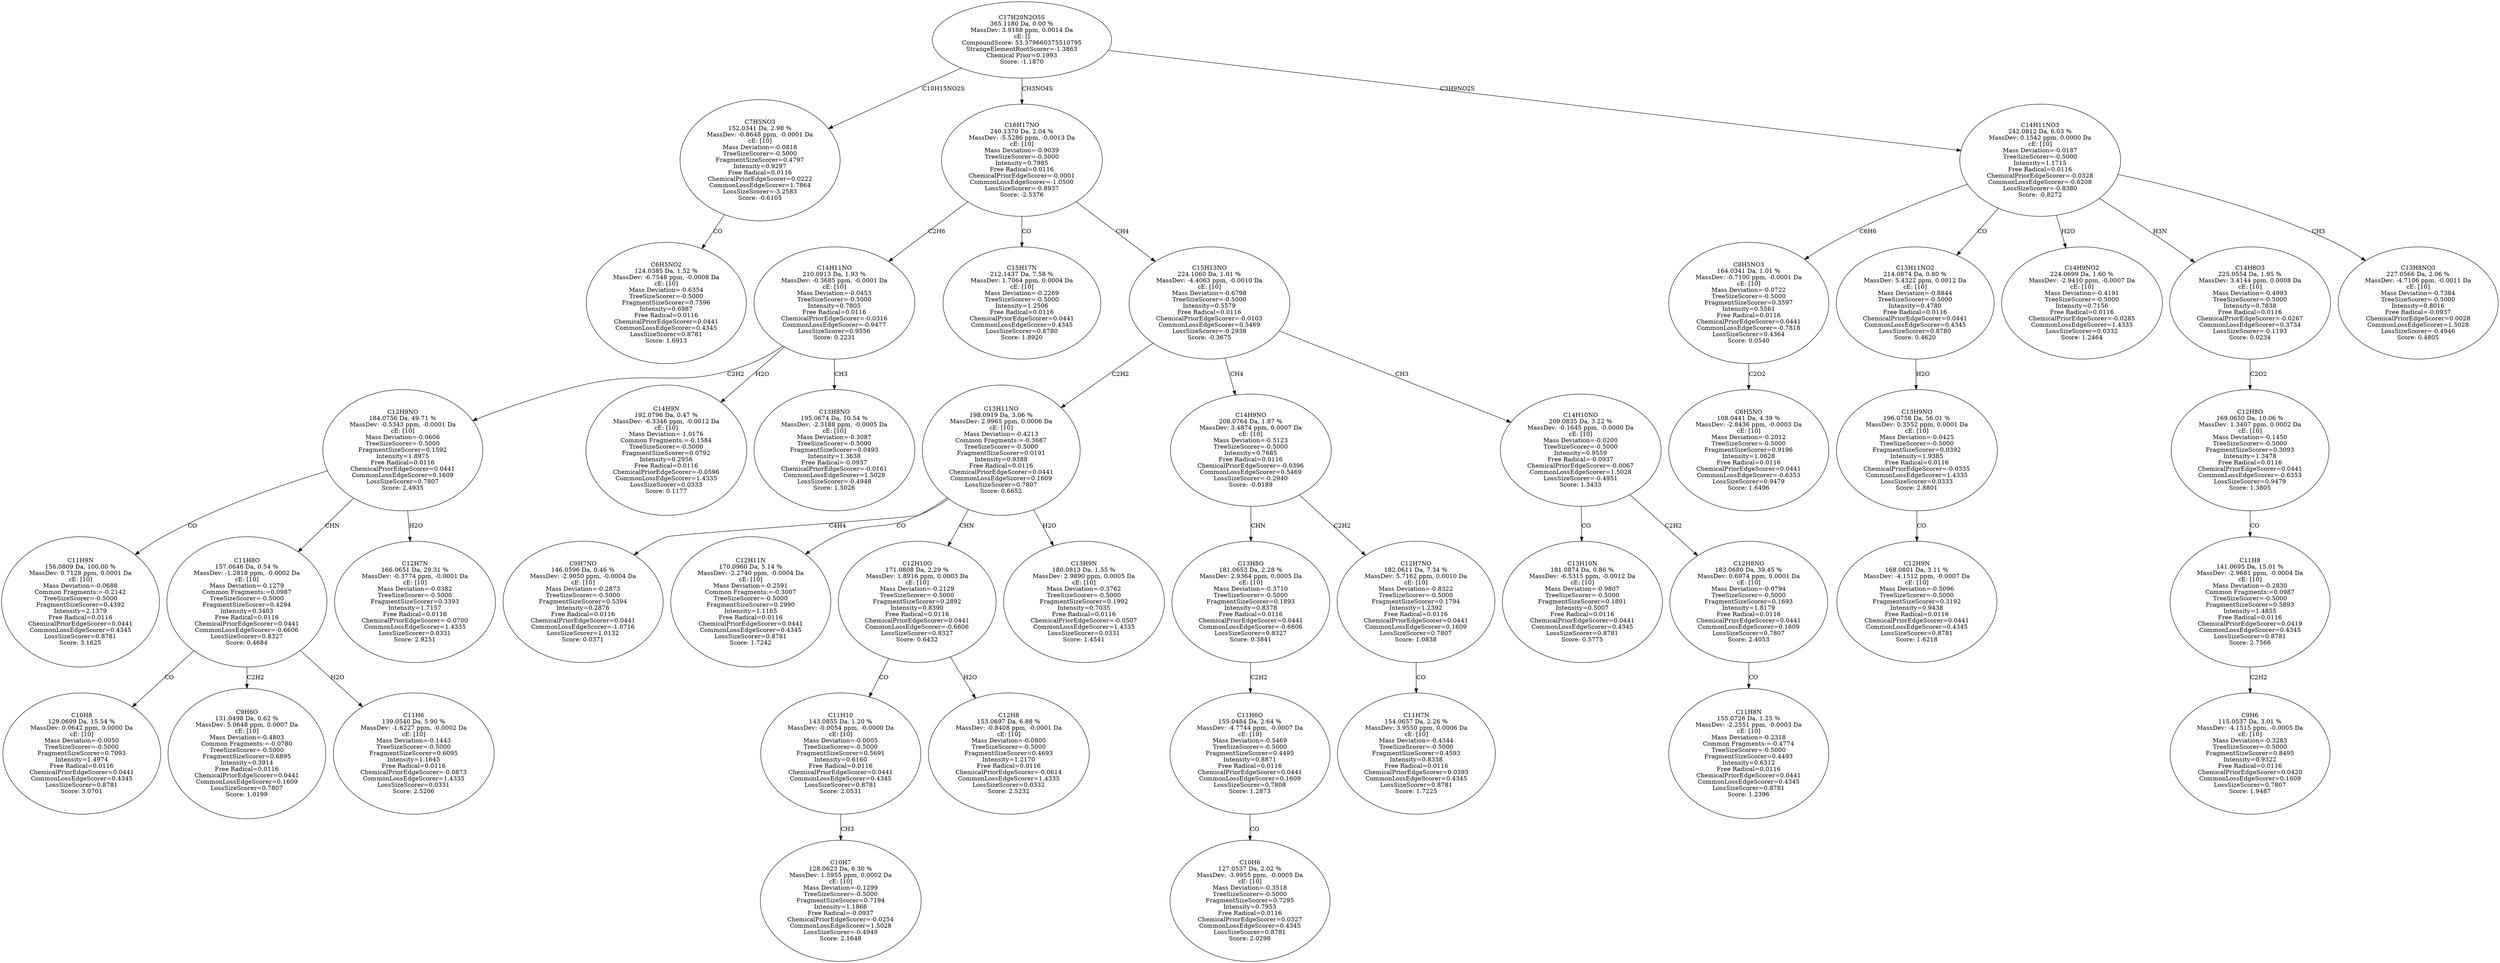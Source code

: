 strict digraph {
v1 [label="C6H5NO2\n124.0385 Da, 1.52 %\nMassDev: -6.7548 ppm, -0.0008 Da\ncE: [10]\nMass Deviation=-0.6354\nTreeSizeScorer=-0.5000\nFragmentSizeScorer=0.7596\nIntensity=0.6987\nFree Radical=0.0116\nChemicalPriorEdgeScorer=0.0441\nCommonLossEdgeScorer=0.4345\nLossSizeScorer=0.8781\nScore: 1.6913"];
v2 [label="C7H5NO3\n152.0341 Da, 2.98 %\nMassDev: -0.8648 ppm, -0.0001 Da\ncE: [10]\nMass Deviation=-0.0818\nTreeSizeScorer=-0.5000\nFragmentSizeScorer=0.4797\nIntensity=0.9297\nFree Radical=0.0116\nChemicalPriorEdgeScorer=0.0222\nCommonLossEdgeScorer=1.7864\nLossSizeScorer=-3.2583\nScore: -0.6105"];
v3 [label="C11H9N\n156.0809 Da, 100.00 %\nMassDev: 0.7128 ppm, 0.0001 Da\ncE: [10]\nMass Deviation=-0.0688\nCommon Fragments:=-0.2142\nTreeSizeScorer=-0.5000\nFragmentSizeScorer=0.4392\nIntensity=2.1379\nFree Radical=0.0116\nChemicalPriorEdgeScorer=0.0441\nCommonLossEdgeScorer=0.4345\nLossSizeScorer=0.8781\nScore: 3.1625"];
v4 [label="C10H8\n129.0699 Da, 15.54 %\nMassDev: 0.0642 ppm, 0.0000 Da\ncE: [10]\nMass Deviation=-0.0050\nTreeSizeScorer=-0.5000\nFragmentSizeScorer=0.7093\nIntensity=1.4974\nFree Radical=0.0116\nChemicalPriorEdgeScorer=0.0441\nCommonLossEdgeScorer=0.4345\nLossSizeScorer=0.8781\nScore: 3.0701"];
v5 [label="C9H6O\n131.0498 Da, 0.62 %\nMassDev: 5.0648 ppm, 0.0007 Da\ncE: [10]\nMass Deviation=-0.4803\nCommon Fragments:=-0.0780\nTreeSizeScorer=-0.5000\nFragmentSizeScorer=0.6895\nIntensity=0.3914\nFree Radical=0.0116\nChemicalPriorEdgeScorer=0.0441\nCommonLossEdgeScorer=0.1609\nLossSizeScorer=0.7807\nScore: 1.0199"];
v6 [label="C11H6\n139.0540 Da, 5.90 %\nMassDev: -1.6227 ppm, -0.0002 Da\ncE: [10]\nMass Deviation=-0.1443\nTreeSizeScorer=-0.5000\nFragmentSizeScorer=0.6095\nIntensity=1.1645\nFree Radical=0.0116\nChemicalPriorEdgeScorer=-0.0873\nCommonLossEdgeScorer=1.4335\nLossSizeScorer=0.0331\nScore: 2.5206"];
v7 [label="C11H8O\n157.0646 Da, 0.54 %\nMassDev: -1.2818 ppm, -0.0002 Da\ncE: [10]\nMass Deviation=-0.1279\nCommon Fragments:=0.0987\nTreeSizeScorer=-0.5000\nFragmentSizeScorer=0.4294\nIntensity=0.3403\nFree Radical=0.0116\nChemicalPriorEdgeScorer=0.0441\nCommonLossEdgeScorer=-0.6606\nLossSizeScorer=0.8327\nScore: 0.4684"];
v8 [label="C12H7N\n166.0651 Da, 29.31 %\nMassDev: -0.3774 ppm, -0.0001 Da\ncE: [10]\nMass Deviation=-0.0382\nTreeSizeScorer=-0.5000\nFragmentSizeScorer=0.3393\nIntensity=1.7157\nFree Radical=0.0116\nChemicalPriorEdgeScorer=-0.0700\nCommonLossEdgeScorer=1.4335\nLossSizeScorer=0.0331\nScore: 2.9251"];
v9 [label="C12H9NO\n184.0756 Da, 49.71 %\nMassDev: -0.5343 ppm, -0.0001 Da\ncE: [10]\nMass Deviation=-0.0606\nTreeSizeScorer=-0.5000\nFragmentSizeScorer=0.1592\nIntensity=1.8975\nFree Radical=0.0116\nChemicalPriorEdgeScorer=0.0441\nCommonLossEdgeScorer=0.1609\nLossSizeScorer=0.7807\nScore: 2.4935"];
v10 [label="C14H9N\n192.0796 Da, 0.47 %\nMassDev: -6.3346 ppm, -0.0012 Da\ncE: [10]\nMass Deviation=-1.0176\nCommon Fragments:=-0.1584\nTreeSizeScorer=-0.5000\nFragmentSizeScorer=0.0792\nIntensity=0.2956\nFree Radical=0.0116\nChemicalPriorEdgeScorer=-0.0596\nCommonLossEdgeScorer=1.4335\nLossSizeScorer=0.0333\nScore: 0.1177"];
v11 [label="C13H8NO\n195.0674 Da, 10.54 %\nMassDev: -2.3188 ppm, -0.0005 Da\ncE: [10]\nMass Deviation=-0.3087\nTreeSizeScorer=-0.5000\nFragmentSizeScorer=0.0493\nIntensity=1.3638\nFree Radical=-0.0937\nChemicalPriorEdgeScorer=-0.0161\nCommonLossEdgeScorer=1.5028\nLossSizeScorer=-0.4948\nScore: 1.5026"];
v12 [label="C14H11NO\n210.0913 Da, 1.93 %\nMassDev: -0.3685 ppm, -0.0001 Da\ncE: [10]\nMass Deviation=-0.0453\nTreeSizeScorer=-0.5000\nIntensity=0.7805\nFree Radical=0.0116\nChemicalPriorEdgeScorer=-0.0316\nCommonLossEdgeScorer=-0.9477\nLossSizeScorer=0.9556\nScore: 0.2231"];
v13 [label="C15H17N\n212.1437 Da, 7.58 %\nMassDev: 1.7064 ppm, 0.0004 Da\ncE: [10]\nMass Deviation=-0.2269\nTreeSizeScorer=-0.5000\nIntensity=1.2506\nFree Radical=0.0116\nChemicalPriorEdgeScorer=0.0441\nCommonLossEdgeScorer=0.4345\nLossSizeScorer=0.8780\nScore: 1.8920"];
v14 [label="C9H7NO\n146.0596 Da, 0.46 %\nMassDev: -2.9050 ppm, -0.0004 Da\ncE: [10]\nMass Deviation=-0.2873\nTreeSizeScorer=-0.5000\nFragmentSizeScorer=0.5394\nIntensity=0.2876\nFree Radical=0.0116\nChemicalPriorEdgeScorer=0.0441\nCommonLossEdgeScorer=-1.0716\nLossSizeScorer=1.0132\nScore: 0.0371"];
v15 [label="C12H11N\n170.0960 Da, 5.14 %\nMassDev: -2.2740 ppm, -0.0004 Da\ncE: [10]\nMass Deviation=-0.2591\nCommon Fragments:=-0.3007\nTreeSizeScorer=-0.5000\nFragmentSizeScorer=0.2990\nIntensity=1.1165\nFree Radical=0.0116\nChemicalPriorEdgeScorer=0.0441\nCommonLossEdgeScorer=0.4345\nLossSizeScorer=0.8781\nScore: 1.7242"];
v16 [label="C10H7\n128.0623 Da, 6.30 %\nMassDev: 1.5955 ppm, 0.0002 Da\ncE: [10]\nMass Deviation=-0.1299\nTreeSizeScorer=-0.5000\nFragmentSizeScorer=0.7194\nIntensity=1.1866\nFree Radical=-0.0937\nChemicalPriorEdgeScorer=-0.0254\nCommonLossEdgeScorer=1.5028\nLossSizeScorer=-0.4949\nScore: 2.1648"];
v17 [label="C11H10\n143.0855 Da, 1.20 %\nMassDev: -0.0054 ppm, -0.0000 Da\ncE: [10]\nMass Deviation=-0.0005\nTreeSizeScorer=-0.5000\nFragmentSizeScorer=0.5691\nIntensity=0.6160\nFree Radical=0.0116\nChemicalPriorEdgeScorer=0.0441\nCommonLossEdgeScorer=0.4345\nLossSizeScorer=0.8781\nScore: 2.0531"];
v18 [label="C12H8\n153.0697 Da, 6.88 %\nMassDev: -0.8408 ppm, -0.0001 Da\ncE: [10]\nMass Deviation=-0.0800\nTreeSizeScorer=-0.5000\nFragmentSizeScorer=0.4693\nIntensity=1.2170\nFree Radical=0.0116\nChemicalPriorEdgeScorer=-0.0614\nCommonLossEdgeScorer=1.4335\nLossSizeScorer=0.0332\nScore: 2.5232"];
v19 [label="C12H10O\n171.0808 Da, 2.29 %\nMassDev: 1.8916 ppm, 0.0003 Da\ncE: [10]\nMass Deviation=-0.2129\nTreeSizeScorer=-0.5000\nFragmentSizeScorer=0.2892\nIntensity=0.8390\nFree Radical=0.0116\nChemicalPriorEdgeScorer=0.0441\nCommonLossEdgeScorer=-0.6606\nLossSizeScorer=0.8327\nScore: 0.6432"];
v20 [label="C13H9N\n180.0813 Da, 1.55 %\nMassDev: 2.9890 ppm, 0.0005 Da\ncE: [10]\nMass Deviation=-0.3762\nTreeSizeScorer=-0.5000\nFragmentSizeScorer=0.1992\nIntensity=0.7035\nFree Radical=0.0116\nChemicalPriorEdgeScorer=-0.0507\nCommonLossEdgeScorer=1.4335\nLossSizeScorer=0.0331\nScore: 1.4541"];
v21 [label="C13H11NO\n198.0919 Da, 3.06 %\nMassDev: 2.9965 ppm, 0.0006 Da\ncE: [10]\nMass Deviation=-0.4213\nCommon Fragments:=-0.3687\nTreeSizeScorer=-0.5000\nFragmentSizeScorer=0.0191\nIntensity=0.9388\nFree Radical=0.0116\nChemicalPriorEdgeScorer=0.0441\nCommonLossEdgeScorer=0.1609\nLossSizeScorer=0.7807\nScore: 0.6652"];
v22 [label="C10H6\n127.0537 Da, 2.02 %\nMassDev: -3.9955 ppm, -0.0005 Da\ncE: [10]\nMass Deviation=-0.3518\nTreeSizeScorer=-0.5000\nFragmentSizeScorer=0.7295\nIntensity=0.7953\nFree Radical=0.0116\nChemicalPriorEdgeScorer=0.0327\nCommonLossEdgeScorer=0.4345\nLossSizeScorer=0.8781\nScore: 2.0298"];
v23 [label="C11H6O\n155.0484 Da, 2.64 %\nMassDev: -4.7744 ppm, -0.0007 Da\ncE: [10]\nMass Deviation=-0.5469\nTreeSizeScorer=-0.5000\nFragmentSizeScorer=0.4495\nIntensity=0.8871\nFree Radical=0.0116\nChemicalPriorEdgeScorer=0.0441\nCommonLossEdgeScorer=0.1609\nLossSizeScorer=0.7808\nScore: 1.2873"];
v24 [label="C13H8O\n181.0653 Da, 2.28 %\nMassDev: 2.9364 ppm, 0.0005 Da\ncE: [10]\nMass Deviation=-0.3710\nTreeSizeScorer=-0.5000\nFragmentSizeScorer=0.1893\nIntensity=0.8378\nFree Radical=0.0116\nChemicalPriorEdgeScorer=0.0441\nCommonLossEdgeScorer=-0.6606\nLossSizeScorer=0.8327\nScore: 0.3841"];
v25 [label="C11H7N\n154.0657 Da, 2.26 %\nMassDev: 3.9550 ppm, 0.0006 Da\ncE: [10]\nMass Deviation=-0.4344\nTreeSizeScorer=-0.5000\nFragmentSizeScorer=0.4593\nIntensity=0.8338\nFree Radical=0.0116\nChemicalPriorEdgeScorer=0.0395\nCommonLossEdgeScorer=0.4345\nLossSizeScorer=0.8781\nScore: 1.7225"];
v26 [label="C12H7NO\n182.0611 Da, 7.34 %\nMassDev: 5.7162 ppm, 0.0010 Da\ncE: [10]\nMass Deviation=-0.8322\nTreeSizeScorer=-0.5000\nFragmentSizeScorer=0.1794\nIntensity=1.2392\nFree Radical=0.0116\nChemicalPriorEdgeScorer=0.0441\nCommonLossEdgeScorer=0.1609\nLossSizeScorer=0.7807\nScore: 1.0838"];
v27 [label="C14H9NO\n208.0764 Da, 1.87 %\nMassDev: 3.4874 ppm, 0.0007 Da\ncE: [10]\nMass Deviation=-0.5123\nTreeSizeScorer=-0.5000\nIntensity=0.7685\nFree Radical=0.0116\nChemicalPriorEdgeScorer=-0.0396\nCommonLossEdgeScorer=0.5469\nLossSizeScorer=-0.2940\nScore: -0.0189"];
v28 [label="C13H10N\n181.0874 Da, 0.86 %\nMassDev: -6.5315 ppm, -0.0012 Da\ncE: [10]\nMass Deviation=-0.9807\nTreeSizeScorer=-0.5000\nFragmentSizeScorer=0.1891\nIntensity=0.5007\nFree Radical=0.0116\nChemicalPriorEdgeScorer=0.0441\nCommonLossEdgeScorer=0.4345\nLossSizeScorer=0.8781\nScore: 0.5775"];
v29 [label="C11H8N\n155.0726 Da, 1.25 %\nMassDev: -2.2551 ppm, -0.0003 Da\ncE: [10]\nMass Deviation=-0.2318\nCommon Fragments:=-0.4774\nTreeSizeScorer=-0.5000\nFragmentSizeScorer=0.4493\nIntensity=0.6312\nFree Radical=0.0116\nChemicalPriorEdgeScorer=0.0441\nCommonLossEdgeScorer=0.4345\nLossSizeScorer=0.8781\nScore: 1.2396"];
v30 [label="C12H8NO\n183.0680 Da, 39.45 %\nMassDev: 0.6974 ppm, 0.0001 Da\ncE: [10]\nMass Deviation=-0.0794\nTreeSizeScorer=-0.5000\nFragmentSizeScorer=0.1693\nIntensity=1.8179\nFree Radical=0.0116\nChemicalPriorEdgeScorer=0.0441\nCommonLossEdgeScorer=0.1609\nLossSizeScorer=0.7807\nScore: 2.4053"];
v31 [label="C14H10NO\n209.0835 Da, 3.22 %\nMassDev: -0.1645 ppm, -0.0000 Da\ncE: [10]\nMass Deviation=-0.0200\nTreeSizeScorer=-0.5000\nIntensity=0.9559\nFree Radical=-0.0937\nChemicalPriorEdgeScorer=-0.0067\nCommonLossEdgeScorer=1.5028\nLossSizeScorer=-0.4951\nScore: 1.3433"];
v32 [label="C15H13NO\n224.1060 Da, 1.01 %\nMassDev: -4.4063 ppm, -0.0010 Da\ncE: [10]\nMass Deviation=-0.6798\nTreeSizeScorer=-0.5000\nIntensity=0.5579\nFree Radical=0.0116\nChemicalPriorEdgeScorer=-0.0103\nCommonLossEdgeScorer=0.5469\nLossSizeScorer=-0.2938\nScore: -0.3675"];
v33 [label="C16H17NO\n240.1370 Da, 2.04 %\nMassDev: -5.5286 ppm, -0.0013 Da\ncE: [10]\nMass Deviation=-0.9039\nTreeSizeScorer=-0.5000\nIntensity=0.7985\nFree Radical=0.0116\nChemicalPriorEdgeScorer=-0.0001\nCommonLossEdgeScorer=-1.0500\nLossSizeScorer=-0.8937\nScore: -2.5376"];
v34 [label="C6H5NO\n108.0441 Da, 4.39 %\nMassDev: -2.8436 ppm, -0.0003 Da\ncE: [10]\nMass Deviation=-0.2012\nTreeSizeScorer=-0.5000\nFragmentSizeScorer=0.9196\nIntensity=1.0628\nFree Radical=0.0116\nChemicalPriorEdgeScorer=0.0441\nCommonLossEdgeScorer=-0.6353\nLossSizeScorer=0.9479\nScore: 1.6496"];
v35 [label="C8H5NO3\n164.0341 Da, 1.01 %\nMassDev: -0.7100 ppm, -0.0001 Da\ncE: [10]\nMass Deviation=-0.0722\nTreeSizeScorer=-0.5000\nFragmentSizeScorer=0.3597\nIntensity=0.5561\nFree Radical=0.0116\nChemicalPriorEdgeScorer=0.0441\nCommonLossEdgeScorer=-0.7818\nLossSizeScorer=0.4364\nScore: 0.0540"];
v36 [label="C12H9N\n168.0801 Da, 3.11 %\nMassDev: -4.1512 ppm, -0.0007 Da\ncE: [10]\nMass Deviation=-0.5096\nTreeSizeScorer=-0.5000\nFragmentSizeScorer=0.3192\nIntensity=0.9438\nFree Radical=0.0116\nChemicalPriorEdgeScorer=0.0441\nCommonLossEdgeScorer=0.4345\nLossSizeScorer=0.8781\nScore: 1.6218"];
v37 [label="C13H9NO\n196.0758 Da, 56.01 %\nMassDev: 0.3552 ppm, 0.0001 Da\ncE: [10]\nMass Deviation=-0.0425\nTreeSizeScorer=-0.5000\nFragmentSizeScorer=0.0392\nIntensity=1.9385\nFree Radical=0.0116\nChemicalPriorEdgeScorer=-0.0335\nCommonLossEdgeScorer=1.4335\nLossSizeScorer=0.0333\nScore: 2.8801"];
v38 [label="C13H11NO2\n214.0874 Da, 0.80 %\nMassDev: 5.4322 ppm, 0.0012 Da\ncE: [10]\nMass Deviation=-0.8844\nTreeSizeScorer=-0.5000\nIntensity=0.4780\nFree Radical=0.0116\nChemicalPriorEdgeScorer=0.0441\nCommonLossEdgeScorer=0.4345\nLossSizeScorer=0.8780\nScore: 0.4620"];
v39 [label="C14H9NO2\n224.0699 Da, 1.60 %\nMassDev: -2.9410 ppm, -0.0007 Da\ncE: [10]\nMass Deviation=-0.4191\nTreeSizeScorer=-0.5000\nIntensity=0.7156\nFree Radical=0.0116\nChemicalPriorEdgeScorer=-0.0285\nCommonLossEdgeScorer=1.4335\nLossSizeScorer=0.0332\nScore: 1.2464"];
v40 [label="C9H6\n115.0537 Da, 3.01 %\nMassDev: -4.1515 ppm, -0.0005 Da\ncE: [10]\nMass Deviation=-0.3283\nTreeSizeScorer=-0.5000\nFragmentSizeScorer=0.8495\nIntensity=0.9322\nFree Radical=0.0116\nChemicalPriorEdgeScorer=0.0420\nCommonLossEdgeScorer=0.1609\nLossSizeScorer=0.7807\nScore: 1.9487"];
v41 [label="C11H8\n141.0695 Da, 15.01 %\nMassDev: -2.9681 ppm, -0.0004 Da\ncE: [10]\nMass Deviation=-0.2830\nCommon Fragments:=0.0987\nTreeSizeScorer=-0.5000\nFragmentSizeScorer=0.5893\nIntensity=1.4855\nFree Radical=0.0116\nChemicalPriorEdgeScorer=0.0419\nCommonLossEdgeScorer=0.4345\nLossSizeScorer=0.8781\nScore: 2.7566"];
v42 [label="C12H8O\n169.0650 Da, 10.06 %\nMassDev: 1.3407 ppm, 0.0002 Da\ncE: [10]\nMass Deviation=-0.1450\nTreeSizeScorer=-0.5000\nFragmentSizeScorer=0.3093\nIntensity=1.3478\nFree Radical=0.0116\nChemicalPriorEdgeScorer=0.0441\nCommonLossEdgeScorer=-0.6353\nLossSizeScorer=0.9479\nScore: 1.3805"];
v43 [label="C14H8O3\n225.0554 Da, 1.95 %\nMassDev: 3.4144 ppm, 0.0008 Da\ncE: [10]\nMass Deviation=-0.4993\nTreeSizeScorer=-0.5000\nIntensity=0.7838\nFree Radical=0.0116\nChemicalPriorEdgeScorer=-0.0267\nCommonLossEdgeScorer=0.3734\nLossSizeScorer=-0.1193\nScore: 0.0234"];
v44 [label="C13H8NO3\n227.0566 Da, 2.06 %\nMassDev: -4.7106 ppm, -0.0011 Da\ncE: [10]\nMass Deviation=-0.7384\nTreeSizeScorer=-0.5000\nIntensity=0.8016\nFree Radical=-0.0937\nChemicalPriorEdgeScorer=0.0028\nCommonLossEdgeScorer=1.5028\nLossSizeScorer=-0.4946\nScore: 0.4805"];
v45 [label="C14H11NO3\n242.0812 Da, 6.03 %\nMassDev: 0.1542 ppm, 0.0000 Da\ncE: [10]\nMass Deviation=-0.0187\nTreeSizeScorer=-0.5000\nIntensity=1.1715\nFree Radical=0.0116\nChemicalPriorEdgeScorer=-0.0328\nCommonLossEdgeScorer=-0.6208\nLossSizeScorer=-0.8380\nScore: -0.8272"];
v46 [label="C17H20N2O5S\n365.1180 Da, 0.00 %\nMassDev: 3.9188 ppm, 0.0014 Da\ncE: []\nCompoundScore: 53.379660375510795\nStrangeElementRootScorer=-1.3863\nChemical Prior=0.1993\nScore: -1.1870"];
v2 -> v1 [label="CO"];
v46 -> v2 [label="C10H15NO2S"];
v9 -> v3 [label="CO"];
v7 -> v4 [label="CO"];
v7 -> v5 [label="C2H2"];
v7 -> v6 [label="H2O"];
v9 -> v7 [label="CHN"];
v9 -> v8 [label="H2O"];
v12 -> v9 [label="C2H2"];
v12 -> v10 [label="H2O"];
v12 -> v11 [label="CH3"];
v33 -> v12 [label="C2H6"];
v33 -> v13 [label="CO"];
v21 -> v14 [label="C4H4"];
v21 -> v15 [label="CO"];
v17 -> v16 [label="CH3"];
v19 -> v17 [label="CO"];
v19 -> v18 [label="H2O"];
v21 -> v19 [label="CHN"];
v21 -> v20 [label="H2O"];
v32 -> v21 [label="C2H2"];
v23 -> v22 [label="CO"];
v24 -> v23 [label="C2H2"];
v27 -> v24 [label="CHN"];
v26 -> v25 [label="CO"];
v27 -> v26 [label="C2H2"];
v32 -> v27 [label="CH4"];
v31 -> v28 [label="CO"];
v30 -> v29 [label="CO"];
v31 -> v30 [label="C2H2"];
v32 -> v31 [label="CH3"];
v33 -> v32 [label="CH4"];
v46 -> v33 [label="CH3NO4S"];
v35 -> v34 [label="C2O2"];
v45 -> v35 [label="C6H6"];
v37 -> v36 [label="CO"];
v38 -> v37 [label="H2O"];
v45 -> v38 [label="CO"];
v45 -> v39 [label="H2O"];
v41 -> v40 [label="C2H2"];
v42 -> v41 [label="CO"];
v43 -> v42 [label="C2O2"];
v45 -> v43 [label="H3N"];
v45 -> v44 [label="CH3"];
v46 -> v45 [label="C3H9NO2S"];
}